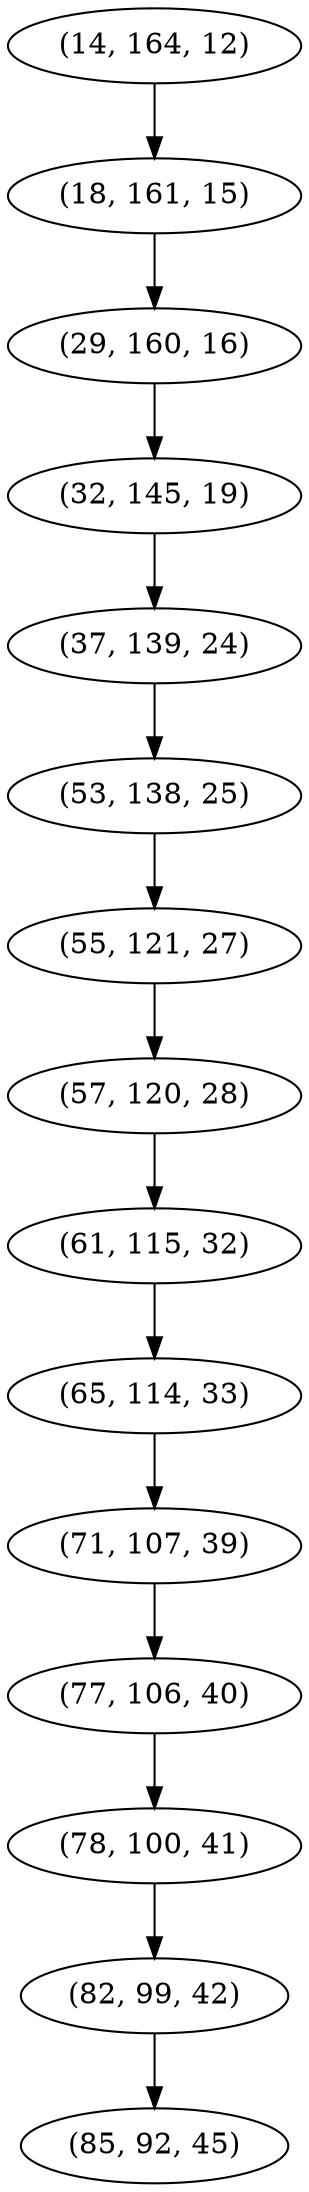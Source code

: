 digraph tree {
    "(14, 164, 12)";
    "(18, 161, 15)";
    "(29, 160, 16)";
    "(32, 145, 19)";
    "(37, 139, 24)";
    "(53, 138, 25)";
    "(55, 121, 27)";
    "(57, 120, 28)";
    "(61, 115, 32)";
    "(65, 114, 33)";
    "(71, 107, 39)";
    "(77, 106, 40)";
    "(78, 100, 41)";
    "(82, 99, 42)";
    "(85, 92, 45)";
    "(14, 164, 12)" -> "(18, 161, 15)";
    "(18, 161, 15)" -> "(29, 160, 16)";
    "(29, 160, 16)" -> "(32, 145, 19)";
    "(32, 145, 19)" -> "(37, 139, 24)";
    "(37, 139, 24)" -> "(53, 138, 25)";
    "(53, 138, 25)" -> "(55, 121, 27)";
    "(55, 121, 27)" -> "(57, 120, 28)";
    "(57, 120, 28)" -> "(61, 115, 32)";
    "(61, 115, 32)" -> "(65, 114, 33)";
    "(65, 114, 33)" -> "(71, 107, 39)";
    "(71, 107, 39)" -> "(77, 106, 40)";
    "(77, 106, 40)" -> "(78, 100, 41)";
    "(78, 100, 41)" -> "(82, 99, 42)";
    "(82, 99, 42)" -> "(85, 92, 45)";
}
